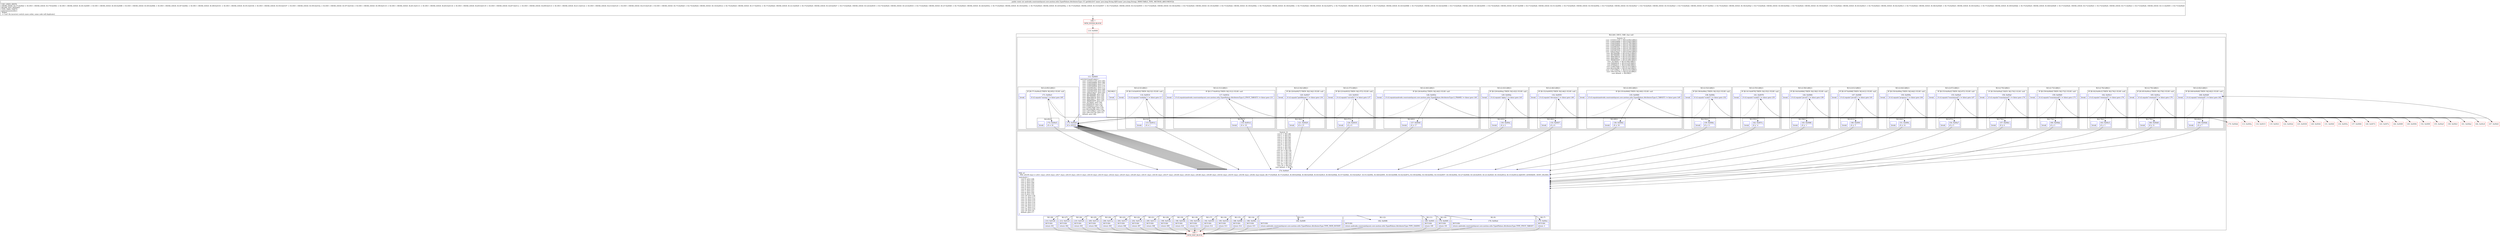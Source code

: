 digraph "CFG forandroidx.constraintlayout.core.motion.utils.TypedValues.AttributesType.\-CC.getId(Ljava\/lang\/String;)I" {
subgraph cluster_Region_407864376 {
label = "R(2:2|6) | DECL_VAR: char null\l";
node [shape=record,color=blue];
subgraph cluster_SwitchRegion_113181155 {
label = "Switch: 21
 case -1310311125 -> R(3:(2:85|1)|86|1)
 case -1249320806 -> R(3:(2:82|1)|86|1)
 case -1249320805 -> R(3:(2:79|1)|86|1)
 case -1249320804 -> R(3:(2:76|1)|86|1)
 case -1225497657 -> R(3:(2:73|1)|86|1)
 case -1225497656 -> R(3:(2:70|1)|86|1)
 case -1225497655 -> R(3:(2:67|1)|86|1)
 case -1001078227 -> R(3:(2:64|1)|86|1)
 case -987906986 -> R(3:(2:61|1)|86|1)
 case -987906985 -> R(3:(2:58|1)|86|1)
 case -908189618 -> R(3:(2:55|1)|86|1)
 case -908189617 -> R(3:(2:52|1)|86|1)
 case -880905839 -> R(3:(2:49|1)|86|1)
 case -4379043 -> R(3:(2:46|1)|86|1)
 case 92909918 -> R(3:(2:43|1)|86|1)
 case 97692013 -> R(3:(2:40|1)|86|1)
 case 579057826 -> R(3:(2:37|1)|86|1)
 case 803192288 -> R(3:(2:34|1)|86|1)
 case 1167159411 -> R(3:(2:31|1)|86|1)
 case 1941332754 -> R(3:(2:5|1)|86|1)
 case default -> R(2:86|1)";
node [shape=record,color=blue];
Node_111 [shape=record,label="{111\:\ 0x0005|switch(r2.hashCode()) \{\l    case \-1310311125: goto L83;\l    case \-1249320806: goto L80;\l    case \-1249320805: goto L77;\l    case \-1249320804: goto L74;\l    case \-1225497657: goto L71;\l    case \-1225497656: goto L68;\l    case \-1225497655: goto L65;\l    case \-1001078227: goto L62;\l    case \-987906986: goto L59;\l    case \-987906985: goto L56;\l    case \-908189618: goto L53;\l    case \-908189617: goto L50;\l    case \-880905839: goto L47;\l    case \-4379043: goto L44;\l    case 92909918: goto L41;\l    case 97692013: goto L38;\l    case 579057826: goto L35;\l    case 803192288: goto L32;\l    case 1167159411: goto L29;\l    case 1941332754: goto L3;\l    default: goto L86;\l\}\l}"];
subgraph cluster_Region_1642580054 {
label = "R(3:(2:85|1)|86|1)";
node [shape=record,color=blue];
subgraph cluster_IfRegion_769906534 {
label = "IF [B:171:0x00e3] THEN: R(2:85|1) ELSE: null";
node [shape=record,color=blue];
Node_171 [shape=record,label="{171\:\ 0x00e3|if (r2.equals(\"easing\") != false) goto L85\l}"];
subgraph cluster_Region_1889844847 {
label = "R(2:85|1)";
node [shape=record,color=blue];
Node_172 [shape=record,label="{172\:\ 0x00e5|r0 = 16\l}"];
Node_InsnContainer_296027408 [shape=record,label="{|break\l}"];
}
}
Node_173 [shape=record,label="{173\:\ 0x00e8|r0 = 65535\l}"];
Node_InsnContainer_1966030168 [shape=record,label="{|break\l}"];
}
subgraph cluster_Region_1914878564 {
label = "R(3:(2:82|1)|86|1)";
node [shape=record,color=blue];
subgraph cluster_IfRegion_190945799 {
label = "IF [B:168:0x00d9] THEN: R(2:82|1) ELSE: null";
node [shape=record,color=blue];
Node_168 [shape=record,label="{168\:\ 0x00d9|if (r2.equals(\"rotationX\") != false) goto L82\l}"];
subgraph cluster_Region_1844156857 {
label = "R(2:82|1)";
node [shape=record,color=blue];
Node_169 [shape=record,label="{169\:\ 0x00db|r0 = 7\l}"];
Node_InsnContainer_940193002 [shape=record,label="{|break\l}"];
}
}
Node_173 [shape=record,label="{173\:\ 0x00e8|r0 = 65535\l}"];
Node_InsnContainer_20851582 [shape=record,label="{|break\l}"];
}
subgraph cluster_Region_695020573 {
label = "R(3:(2:79|1)|86|1)";
node [shape=record,color=blue];
subgraph cluster_IfRegion_234296316 {
label = "IF [B:165:0x00ce] THEN: R(2:79|1) ELSE: null";
node [shape=record,color=blue];
Node_165 [shape=record,label="{165\:\ 0x00ce|if (r2.equals(\"rotationY\") != false) goto L79\l}"];
subgraph cluster_Region_578804299 {
label = "R(2:79|1)";
node [shape=record,color=blue];
Node_166 [shape=record,label="{166\:\ 0x00d0|r0 = 'b'\l}"];
Node_InsnContainer_180421095 [shape=record,label="{|break\l}"];
}
}
Node_173 [shape=record,label="{173\:\ 0x00e8|r0 = 65535\l}"];
Node_InsnContainer_1669716273 [shape=record,label="{|break\l}"];
}
subgraph cluster_Region_573303262 {
label = "R(3:(2:76|1)|86|1)";
node [shape=record,color=blue];
subgraph cluster_IfRegion_319843300 {
label = "IF [B:162:0x00c3] THEN: R(2:76|1) ELSE: null";
node [shape=record,color=blue];
Node_162 [shape=record,label="{162\:\ 0x00c3|if (r2.equals(\"rotationZ\") != false) goto L76\l}"];
subgraph cluster_Region_806546827 {
label = "R(2:76|1)";
node [shape=record,color=blue];
Node_163 [shape=record,label="{163\:\ 0x00c5|r0 = 't'\l}"];
Node_InsnContainer_651027081 [shape=record,label="{|break\l}"];
}
}
Node_173 [shape=record,label="{173\:\ 0x00e8|r0 = 65535\l}"];
Node_InsnContainer_612438414 [shape=record,label="{|break\l}"];
}
subgraph cluster_Region_2102472885 {
label = "R(3:(2:73|1)|86|1)";
node [shape=record,color=blue];
subgraph cluster_IfRegion_1770002558 {
label = "IF [B:159:0x00b9] THEN: R(2:73|1) ELSE: null";
node [shape=record,color=blue];
Node_159 [shape=record,label="{159\:\ 0x00b9|if (r2.equals(\"translationX\") != false) goto L73\l}"];
subgraph cluster_Region_1695578656 {
label = "R(2:73|1)";
node [shape=record,color=blue];
Node_160 [shape=record,label="{160\:\ 0x00bb|r0 = 3\l}"];
Node_InsnContainer_2044658145 [shape=record,label="{|break\l}"];
}
}
Node_173 [shape=record,label="{173\:\ 0x00e8|r0 = 65535\l}"];
Node_InsnContainer_810511865 [shape=record,label="{|break\l}"];
}
subgraph cluster_Region_449266913 {
label = "R(3:(2:70|1)|86|1)";
node [shape=record,color=blue];
subgraph cluster_IfRegion_485365535 {
label = "IF [B:156:0x00af] THEN: R(2:70|1) ELSE: null";
node [shape=record,color=blue];
Node_156 [shape=record,label="{156\:\ 0x00af|if (r2.equals(\"translationY\") != false) goto L70\l}"];
subgraph cluster_Region_1418133866 {
label = "R(2:70|1)";
node [shape=record,color=blue];
Node_157 [shape=record,label="{157\:\ 0x00b1|r0 = 4\l}"];
Node_InsnContainer_1967439636 [shape=record,label="{|break\l}"];
}
}
Node_173 [shape=record,label="{173\:\ 0x00e8|r0 = 65535\l}"];
Node_InsnContainer_1955952724 [shape=record,label="{|break\l}"];
}
subgraph cluster_Region_1510645344 {
label = "R(3:(2:67|1)|86|1)";
node [shape=record,color=blue];
subgraph cluster_IfRegion_1065280410 {
label = "IF [B:153:0x00a5] THEN: R(2:67|1) ELSE: null";
node [shape=record,color=blue];
Node_153 [shape=record,label="{153\:\ 0x00a5|if (r2.equals(\"translationZ\") != false) goto L67\l}"];
subgraph cluster_Region_150352947 {
label = "R(2:67|1)";
node [shape=record,color=blue];
Node_154 [shape=record,label="{154\:\ 0x00a7|r0 = 5\l}"];
Node_InsnContainer_1396989317 [shape=record,label="{|break\l}"];
}
}
Node_173 [shape=record,label="{173\:\ 0x00e8|r0 = 65535\l}"];
Node_InsnContainer_53015782 [shape=record,label="{|break\l}"];
}
subgraph cluster_Region_655550950 {
label = "R(3:(2:64|1)|86|1)";
node [shape=record,color=blue];
subgraph cluster_IfRegion_1545628431 {
label = "IF [B:150:0x009a] THEN: R(2:64|1) ELSE: null";
node [shape=record,color=blue];
Node_150 [shape=record,label="{150\:\ 0x009a|if (r2.equals(\"progress\") != false) goto L64\l}"];
subgraph cluster_Region_791674387 {
label = "R(2:64|1)";
node [shape=record,color=blue];
Node_151 [shape=record,label="{151\:\ 0x009c|r0 = 14\l}"];
Node_InsnContainer_344596770 [shape=record,label="{|break\l}"];
}
}
Node_173 [shape=record,label="{173\:\ 0x00e8|r0 = 65535\l}"];
Node_InsnContainer_1700003395 [shape=record,label="{|break\l}"];
}
subgraph cluster_Region_1404215593 {
label = "R(3:(2:61|1)|86|1)";
node [shape=record,color=blue];
subgraph cluster_IfRegion_555268555 {
label = "IF [B:147:0x008f] THEN: R(2:61|1) ELSE: null";
node [shape=record,color=blue];
Node_147 [shape=record,label="{147\:\ 0x008f|if (r2.equals(\"pivotX\") != false) goto L61\l}"];
subgraph cluster_Region_1225281708 {
label = "R(2:61|1)";
node [shape=record,color=blue];
Node_148 [shape=record,label="{148\:\ 0x0091|r0 = 'f'\l}"];
Node_InsnContainer_2126497524 [shape=record,label="{|break\l}"];
}
}
Node_173 [shape=record,label="{173\:\ 0x00e8|r0 = 65535\l}"];
Node_InsnContainer_997817136 [shape=record,label="{|break\l}"];
}
subgraph cluster_Region_1945241586 {
label = "R(3:(2:58|1)|86|1)";
node [shape=record,color=blue];
subgraph cluster_IfRegion_1092762618 {
label = "IF [B:144:0x0084] THEN: R(2:58|1) ELSE: null";
node [shape=record,color=blue];
Node_144 [shape=record,label="{144\:\ 0x0084|if (r2.equals(\"pivotY\") != false) goto L58\l}"];
subgraph cluster_Region_627606710 {
label = "R(2:58|1)";
node [shape=record,color=blue];
Node_145 [shape=record,label="{145\:\ 0x0086|r0 = 'r'\l}"];
Node_InsnContainer_630199540 [shape=record,label="{|break\l}"];
}
}
Node_173 [shape=record,label="{173\:\ 0x00e8|r0 = 65535\l}"];
Node_InsnContainer_630779604 [shape=record,label="{|break\l}"];
}
subgraph cluster_Region_2097512050 {
label = "R(3:(2:55|1)|86|1)";
node [shape=record,color=blue];
subgraph cluster_IfRegion_1439216044 {
label = "IF [B:141:0x0078] THEN: R(2:55|1) ELSE: null";
node [shape=record,color=blue];
Node_141 [shape=record,label="{141\:\ 0x0078|if (r2.equals(\"scaleX\") != false) goto L55\l}"];
subgraph cluster_Region_478571396 {
label = "R(2:55|1)";
node [shape=record,color=blue];
Node_142 [shape=record,label="{142\:\ 0x007a|r0 = 'n'\l}"];
Node_InsnContainer_98942212 [shape=record,label="{|break\l}"];
}
}
Node_173 [shape=record,label="{173\:\ 0x00e8|r0 = 65535\l}"];
Node_InsnContainer_553074424 [shape=record,label="{|break\l}"];
}
subgraph cluster_Region_1307108845 {
label = "R(3:(2:52|1)|86|1)";
node [shape=record,color=blue];
subgraph cluster_IfRegion_1123785340 {
label = "IF [B:138:0x006c] THEN: R(2:52|1) ELSE: null";
node [shape=record,color=blue];
Node_138 [shape=record,label="{138\:\ 0x006c|if (r2.equals(\"scaleY\") != false) goto L52\l}"];
subgraph cluster_Region_1284100449 {
label = "R(2:52|1)";
node [shape=record,color=blue];
Node_139 [shape=record,label="{139\:\ 0x006e|r0 = 11\l}"];
Node_InsnContainer_1378752094 [shape=record,label="{|break\l}"];
}
}
Node_173 [shape=record,label="{173\:\ 0x00e8|r0 = 65535\l}"];
Node_InsnContainer_2047577218 [shape=record,label="{|break\l}"];
}
subgraph cluster_Region_194363024 {
label = "R(3:(2:49|1)|86|1)";
node [shape=record,color=blue];
subgraph cluster_IfRegion_1670544837 {
label = "IF [B:135:0x0060] THEN: R(2:49|1) ELSE: null";
node [shape=record,color=blue];
Node_135 [shape=record,label="{135\:\ 0x0060|if (r2.equals(androidx.constraintlayout.core.motion.utils.TypedValues.AttributesType.S_TARGET) != false) goto L49\l}"];
subgraph cluster_Region_1192195436 {
label = "R(2:49|1)";
node [shape=record,color=blue];
Node_136 [shape=record,label="{136\:\ 0x0062|r0 = 18\l}"];
Node_InsnContainer_2107913137 [shape=record,label="{|break\l}"];
}
}
Node_173 [shape=record,label="{173\:\ 0x00e8|r0 = 65535\l}"];
Node_InsnContainer_1595561661 [shape=record,label="{|break\l}"];
}
subgraph cluster_Region_1748759943 {
label = "R(3:(2:46|1)|86|1)";
node [shape=record,color=blue];
subgraph cluster_IfRegion_2035531328 {
label = "IF [B:132:0x0055] THEN: R(2:46|1) ELSE: null";
node [shape=record,color=blue];
Node_132 [shape=record,label="{132\:\ 0x0055|if (r2.equals(\"elevation\") != false) goto L46\l}"];
subgraph cluster_Region_648221711 {
label = "R(2:46|1)";
node [shape=record,color=blue];
Node_133 [shape=record,label="{133\:\ 0x0057|r0 = 6\l}"];
Node_InsnContainer_157255930 [shape=record,label="{|break\l}"];
}
}
Node_173 [shape=record,label="{173\:\ 0x00e8|r0 = 65535\l}"];
Node_InsnContainer_1438260187 [shape=record,label="{|break\l}"];
}
subgraph cluster_Region_1042018332 {
label = "R(3:(2:43|1)|86|1)";
node [shape=record,color=blue];
subgraph cluster_IfRegion_1477967983 {
label = "IF [B:129:0x004a] THEN: R(2:43|1) ELSE: null";
node [shape=record,color=blue];
Node_129 [shape=record,label="{129\:\ 0x004a|if (r2.equals(\"alpha\") != false) goto L43\l}"];
subgraph cluster_Region_156664084 {
label = "R(2:43|1)";
node [shape=record,color=blue];
Node_130 [shape=record,label="{130\:\ 0x004c|r0 = 2\l}"];
Node_InsnContainer_1021121682 [shape=record,label="{|break\l}"];
}
}
Node_173 [shape=record,label="{173\:\ 0x00e8|r0 = 65535\l}"];
Node_InsnContainer_1236292523 [shape=record,label="{|break\l}"];
}
subgraph cluster_Region_886488511 {
label = "R(3:(2:40|1)|86|1)";
node [shape=record,color=blue];
subgraph cluster_IfRegion_1280441733 {
label = "IF [B:126:0x003e] THEN: R(2:40|1) ELSE: null";
node [shape=record,color=blue];
Node_126 [shape=record,label="{126\:\ 0x003e|if (r2.equals(androidx.constraintlayout.core.motion.utils.TypedValues.AttributesType.S_FRAME) != false) goto L40\l}"];
subgraph cluster_Region_198597510 {
label = "R(2:40|1)";
node [shape=record,color=blue];
Node_127 [shape=record,label="{127\:\ 0x0040|r0 = 17\l}"];
Node_InsnContainer_1423083288 [shape=record,label="{|break\l}"];
}
}
Node_173 [shape=record,label="{173\:\ 0x00e8|r0 = 65535\l}"];
Node_InsnContainer_8351892 [shape=record,label="{|break\l}"];
}
subgraph cluster_Region_311551115 {
label = "R(3:(2:37|1)|86|1)";
node [shape=record,color=blue];
subgraph cluster_IfRegion_1268336187 {
label = "IF [B:123:0x0033] THEN: R(2:37|1) ELSE: null";
node [shape=record,color=blue];
Node_123 [shape=record,label="{123\:\ 0x0033|if (r2.equals(\"curveFit\") != false) goto L37\l}"];
subgraph cluster_Region_936311685 {
label = "R(2:37|1)";
node [shape=record,color=blue];
Node_124 [shape=record,label="{124\:\ 0x0035|r0 = 0\l}"];
Node_InsnContainer_140977944 [shape=record,label="{|break\l}"];
}
}
Node_173 [shape=record,label="{173\:\ 0x00e8|r0 = 65535\l}"];
Node_InsnContainer_1213041483 [shape=record,label="{|break\l}"];
}
subgraph cluster_Region_624016531 {
label = "R(3:(2:34|1)|86|1)";
node [shape=record,color=blue];
subgraph cluster_IfRegion_869120262 {
label = "IF [B:120:0x0027] THEN: R(2:34|1) ELSE: null";
node [shape=record,color=blue];
Node_120 [shape=record,label="{120\:\ 0x0027|if (r2.equals(\"pathRotate\") != false) goto L34\l}"];
subgraph cluster_Region_166957599 {
label = "R(2:34|1)";
node [shape=record,color=blue];
Node_121 [shape=record,label="{121\:\ 0x0029|r0 = 15\l}"];
Node_InsnContainer_853842394 [shape=record,label="{|break\l}"];
}
}
Node_173 [shape=record,label="{173\:\ 0x00e8|r0 = 65535\l}"];
Node_InsnContainer_59385721 [shape=record,label="{|break\l}"];
}
subgraph cluster_Region_1145779001 {
label = "R(3:(2:31|1)|86|1)";
node [shape=record,color=blue];
subgraph cluster_IfRegion_658105232 {
label = "IF [B:117:0x001b] THEN: R(2:31|1) ELSE: null";
node [shape=record,color=blue];
Node_117 [shape=record,label="{117\:\ 0x001b|if (r2.equals(androidx.constraintlayout.core.motion.utils.TypedValues.AttributesType.S_PIVOT_TARGET) != false) goto L31\l}"];
subgraph cluster_Region_873524244 {
label = "R(2:31|1)";
node [shape=record,color=blue];
Node_118 [shape=record,label="{118\:\ 0x001d|r0 = 19\l}"];
Node_InsnContainer_2044886008 [shape=record,label="{|break\l}"];
}
}
Node_173 [shape=record,label="{173\:\ 0x00e8|r0 = 65535\l}"];
Node_InsnContainer_1876825943 [shape=record,label="{|break\l}"];
}
subgraph cluster_Region_1173443914 {
label = "R(3:(2:5|1)|86|1)";
node [shape=record,color=blue];
subgraph cluster_IfRegion_1027425338 {
label = "IF [B:114:0x0010] THEN: R(2:5|1) ELSE: null";
node [shape=record,color=blue];
Node_114 [shape=record,label="{114\:\ 0x0010|if (r2.equals(\"visibility\") != false) goto L5\l}"];
subgraph cluster_Region_220437371 {
label = "R(2:5|1)";
node [shape=record,color=blue];
Node_115 [shape=record,label="{115\:\ 0x0012|r0 = 1\l}"];
Node_InsnContainer_1433404782 [shape=record,label="{|break\l}"];
}
}
Node_173 [shape=record,label="{173\:\ 0x00e8|r0 = 65535\l}"];
Node_InsnContainer_1059555715 [shape=record,label="{|break\l}"];
}
subgraph cluster_Region_1490638019 {
label = "R(2:86|1)";
node [shape=record,color=blue];
Node_173 [shape=record,label="{173\:\ 0x00e8|r0 = 65535\l}"];
Node_InsnContainer_551306655 [shape=record,label="{|break\l}"];
}
}
subgraph cluster_SwitchRegion_1998051626 {
label = "Switch: 21
 case 0 -> R(1:28)
 case 1 -> R(1:27)
 case 2 -> R(1:26)
 case 3 -> R(1:25)
 case 4 -> R(1:24)
 case 5 -> R(1:23)
 case 6 -> R(1:22)
 case 7 -> R(1:21)
 case 8 -> R(1:20)
 case 9 -> R(1:19)
 case 10 -> R(1:18)
 case 11 -> R(1:17)
 case 12 -> R(1:16)
 case 13 -> R(1:15)
 case 14 -> R(1:14)
 case 15 -> R(1:13)
 case 16 -> R(1:12)
 case 17 -> R(1:11)
 case 18 -> R(1:10)
 case 19 -> R(1:9)
 case default -> R(1:7)";
node [shape=record,color=blue];
Node_174 [shape=record,label="{174\:\ 0x00e9|PHI: r0 \l  PHI: (r0v59 char) = (r0v1 char), (r0v4 char), (r0v7 char), (r0v10 char), (r0v13 char), (r0v16 char), (r0v19 char), (r0v22 char), (r0v25 char), (r0v28 char), (r0v31 char), (r0v34 char), (r0v37 char), (r0v40 char), (r0v43 char), (r0v46 char), (r0v49 char), (r0v52 char), (r0v55 char), (r0v58 char), (r0v82 char) binds: [B:173:0x00e8, B:172:0x00e5, B:169:0x00db, B:166:0x00d0, B:163:0x00c5, B:160:0x00bb, B:157:0x00b1, B:154:0x00a7, B:151:0x009c, B:148:0x0091, B:145:0x0086, B:142:0x007a, B:139:0x006e, B:136:0x0062, B:133:0x0057, B:130:0x004c, B:127:0x0040, B:124:0x0035, B:121:0x0029, B:118:0x001d, B:115:0x0012] A[DONT_GENERATE, DONT_INLINE]\l|switch(r0) \{\l    case 0: goto L28;\l    case 1: goto L27;\l    case 2: goto L26;\l    case 3: goto L25;\l    case 4: goto L24;\l    case 5: goto L23;\l    case 6: goto L22;\l    case 7: goto L21;\l    case 8: goto L20;\l    case 9: goto L19;\l    case 10: goto L18;\l    case 11: goto L17;\l    case 12: goto L16;\l    case 13: goto L15;\l    case 14: goto L14;\l    case 15: goto L13;\l    case 16: goto L12;\l    case 17: goto L11;\l    case 18: goto L10;\l    case 19: goto L9;\l    default: goto L7;\l\}\l}"];
subgraph cluster_Region_580516307 {
label = "R(1:28)";
node [shape=record,color=blue];
Node_214 [shape=record,label="{214\:\ 0x0126|RETURN\l|return 301\l}"];
}
subgraph cluster_Region_569448338 {
label = "R(1:27)";
node [shape=record,color=blue];
Node_212 [shape=record,label="{212\:\ 0x0123|RETURN\l|return 302\l}"];
}
subgraph cluster_Region_1665355406 {
label = "R(1:26)";
node [shape=record,color=blue];
Node_210 [shape=record,label="{210\:\ 0x0120|RETURN\l|return 303\l}"];
}
subgraph cluster_Region_710149445 {
label = "R(1:25)";
node [shape=record,color=blue];
Node_208 [shape=record,label="{208\:\ 0x011d|RETURN\l|return 304\l}"];
}
subgraph cluster_Region_1198405309 {
label = "R(1:24)";
node [shape=record,color=blue];
Node_206 [shape=record,label="{206\:\ 0x011a|RETURN\l|return 305\l}"];
}
subgraph cluster_Region_1846211653 {
label = "R(1:23)";
node [shape=record,color=blue];
Node_204 [shape=record,label="{204\:\ 0x0117|RETURN\l|return 306\l}"];
}
subgraph cluster_Region_398782516 {
label = "R(1:22)";
node [shape=record,color=blue];
Node_202 [shape=record,label="{202\:\ 0x0114|RETURN\l|return 307\l}"];
}
subgraph cluster_Region_489730468 {
label = "R(1:21)";
node [shape=record,color=blue];
Node_200 [shape=record,label="{200\:\ 0x0111|RETURN\l|return 308\l}"];
}
subgraph cluster_Region_735950689 {
label = "R(1:20)";
node [shape=record,color=blue];
Node_198 [shape=record,label="{198\:\ 0x010e|RETURN\l|return 309\l}"];
}
subgraph cluster_Region_307021443 {
label = "R(1:19)";
node [shape=record,color=blue];
Node_196 [shape=record,label="{196\:\ 0x010b|RETURN\l|return 310\l}"];
}
subgraph cluster_Region_582603182 {
label = "R(1:18)";
node [shape=record,color=blue];
Node_194 [shape=record,label="{194\:\ 0x0108|RETURN\l|return 311\l}"];
}
subgraph cluster_Region_983361996 {
label = "R(1:17)";
node [shape=record,color=blue];
Node_192 [shape=record,label="{192\:\ 0x0105|RETURN\l|return 312\l}"];
}
subgraph cluster_Region_2084321089 {
label = "R(1:16)";
node [shape=record,color=blue];
Node_190 [shape=record,label="{190\:\ 0x0102|RETURN\l|return 313\l}"];
}
subgraph cluster_Region_137399963 {
label = "R(1:15)";
node [shape=record,color=blue];
Node_188 [shape=record,label="{188\:\ 0x00ff|RETURN\l|return 314\l}"];
}
subgraph cluster_Region_1684540050 {
label = "R(1:14)";
node [shape=record,color=blue];
Node_186 [shape=record,label="{186\:\ 0x00fc|RETURN\l|return 315\l}"];
}
subgraph cluster_Region_963071322 {
label = "R(1:13)";
node [shape=record,color=blue];
Node_184 [shape=record,label="{184\:\ 0x00f9|RETURN\l|return androidx.constraintlayout.core.motion.utils.TypedValues.AttributesType.TYPE_PATH_ROTATE\l}"];
}
subgraph cluster_Region_620557064 {
label = "R(1:12)";
node [shape=record,color=blue];
Node_182 [shape=record,label="{182\:\ 0x00f6|RETURN\l|return androidx.constraintlayout.core.motion.utils.TypedValues.AttributesType.TYPE_EASING\l}"];
}
subgraph cluster_Region_682943834 {
label = "R(1:11)";
node [shape=record,color=blue];
Node_180 [shape=record,label="{180\:\ 0x00f3|RETURN\l|return 100\l}"];
}
subgraph cluster_Region_204228164 {
label = "R(1:10)";
node [shape=record,color=blue];
Node_178 [shape=record,label="{178\:\ 0x00f0|RETURN\l|return 101\l}"];
}
subgraph cluster_Region_253937414 {
label = "R(1:9)";
node [shape=record,color=blue];
Node_176 [shape=record,label="{176\:\ 0x00ed|RETURN\l|return androidx.constraintlayout.core.motion.utils.TypedValues.AttributesType.TYPE_PIVOT_TARGET\l}"];
}
subgraph cluster_Region_1283785049 {
label = "R(1:7)";
node [shape=record,color=blue];
Node_175 [shape=record,label="{175\:\ 0x00ec|RETURN\l|return \-1\l}"];
}
}
}
Node_108 [shape=record,color=red,label="{108\:\ ?|MTH_ENTER_BLOCK\l}"];
Node_110 [shape=record,color=red,label="{110\:\ 0x0000}"];
Node_113 [shape=record,color=red,label="{113\:\ 0x000a}"];
Node_109 [shape=record,color=red,label="{109\:\ ?|MTH_EXIT_BLOCK\l}"];
Node_116 [shape=record,color=red,label="{116\:\ 0x0015}"];
Node_119 [shape=record,color=red,label="{119\:\ 0x0021}"];
Node_122 [shape=record,color=red,label="{122\:\ 0x002d}"];
Node_125 [shape=record,color=red,label="{125\:\ 0x0038}"];
Node_128 [shape=record,color=red,label="{128\:\ 0x0044}"];
Node_131 [shape=record,color=red,label="{131\:\ 0x004f}"];
Node_134 [shape=record,color=red,label="{134\:\ 0x005a}"];
Node_137 [shape=record,color=red,label="{137\:\ 0x0066}"];
Node_140 [shape=record,color=red,label="{140\:\ 0x0072}"];
Node_143 [shape=record,color=red,label="{143\:\ 0x007e}"];
Node_146 [shape=record,color=red,label="{146\:\ 0x0089}"];
Node_149 [shape=record,color=red,label="{149\:\ 0x0094}"];
Node_152 [shape=record,color=red,label="{152\:\ 0x009f}"];
Node_155 [shape=record,color=red,label="{155\:\ 0x00a9}"];
Node_158 [shape=record,color=red,label="{158\:\ 0x00b3}"];
Node_161 [shape=record,color=red,label="{161\:\ 0x00bd}"];
Node_164 [shape=record,color=red,label="{164\:\ 0x00c8}"];
Node_167 [shape=record,color=red,label="{167\:\ 0x00d3}"];
Node_170 [shape=record,color=red,label="{170\:\ 0x00dd}"];
MethodNode[shape=record,label="{public static int androidx.constraintlayout.core.motion.utils.TypedValues.AttributesType.\-CC.getId((r2v0 'name' java.lang.String A[D('name' java.lang.String), IMMUTABLE_TYPE, METHOD_ARGUMENT]))  | USE_LINES_HINTS\lCROSS_EDGE: B:177:0x00ef \-\> B:109:?, CROSS_EDGE: B:179:0x00f2 \-\> B:109:?, CROSS_EDGE: B:181:0x00f5 \-\> B:109:?, CROSS_EDGE: B:183:0x00f8 \-\> B:109:?, CROSS_EDGE: B:185:0x00fb \-\> B:109:?, CROSS_EDGE: B:187:0x00fe \-\> B:109:?, CROSS_EDGE: B:189:0x0101 \-\> B:109:?, CROSS_EDGE: B:191:0x0104 \-\> B:109:?, CROSS_EDGE: B:193:0x0107 \-\> B:109:?, CROSS_EDGE: B:195:0x010a \-\> B:109:?, CROSS_EDGE: B:197:0x010d \-\> B:109:?, CROSS_EDGE: B:199:0x0110 \-\> B:109:?, CROSS_EDGE: B:201:0x0113 \-\> B:109:?, CROSS_EDGE: B:203:0x0116 \-\> B:109:?, CROSS_EDGE: B:205:0x0119 \-\> B:109:?, CROSS_EDGE: B:207:0x011c \-\> B:109:?, CROSS_EDGE: B:209:0x011f \-\> B:109:?, CROSS_EDGE: B:211:0x0122 \-\> B:109:?, CROSS_EDGE: B:213:0x0125 \-\> B:109:?, CROSS_EDGE: B:215:0x0128 \-\> B:109:?, CROSS_EDGE: B:173:0x00e8 \-\> B:174:0x00e9, CROSS_EDGE: B:118:0x001d \-\> B:174:0x00e9, CROSS_EDGE: B:117:0x001b \-\> B:173:0x00e8, CROSS_EDGE: B:121:0x0029 \-\> B:174:0x00e9, CROSS_EDGE: B:120:0x0027 \-\> B:173:0x00e8, CROSS_EDGE: B:124:0x0035 \-\> B:174:0x00e9, CROSS_EDGE: B:123:0x0033 \-\> B:173:0x00e8, CROSS_EDGE: B:127:0x0040 \-\> B:174:0x00e9, CROSS_EDGE: B:126:0x003e \-\> B:173:0x00e8, CROSS_EDGE: B:130:0x004c \-\> B:174:0x00e9, CROSS_EDGE: B:129:0x004a \-\> B:173:0x00e8, CROSS_EDGE: B:133:0x0057 \-\> B:174:0x00e9, CROSS_EDGE: B:132:0x0055 \-\> B:173:0x00e8, CROSS_EDGE: B:136:0x0062 \-\> B:174:0x00e9, CROSS_EDGE: B:135:0x0060 \-\> B:173:0x00e8, CROSS_EDGE: B:139:0x006e \-\> B:174:0x00e9, CROSS_EDGE: B:138:0x006c \-\> B:173:0x00e8, CROSS_EDGE: B:142:0x007a \-\> B:174:0x00e9, CROSS_EDGE: B:141:0x0078 \-\> B:173:0x00e8, CROSS_EDGE: B:145:0x0086 \-\> B:174:0x00e9, CROSS_EDGE: B:144:0x0084 \-\> B:173:0x00e8, CROSS_EDGE: B:148:0x0091 \-\> B:174:0x00e9, CROSS_EDGE: B:147:0x008f \-\> B:173:0x00e8, CROSS_EDGE: B:151:0x009c \-\> B:174:0x00e9, CROSS_EDGE: B:150:0x009a \-\> B:173:0x00e8, CROSS_EDGE: B:154:0x00a7 \-\> B:174:0x00e9, CROSS_EDGE: B:153:0x00a5 \-\> B:173:0x00e8, CROSS_EDGE: B:157:0x00b1 \-\> B:174:0x00e9, CROSS_EDGE: B:156:0x00af \-\> B:173:0x00e8, CROSS_EDGE: B:160:0x00bb \-\> B:174:0x00e9, CROSS_EDGE: B:159:0x00b9 \-\> B:173:0x00e8, CROSS_EDGE: B:163:0x00c5 \-\> B:174:0x00e9, CROSS_EDGE: B:162:0x00c3 \-\> B:173:0x00e8, CROSS_EDGE: B:166:0x00d0 \-\> B:174:0x00e9, CROSS_EDGE: B:165:0x00ce \-\> B:173:0x00e8, CROSS_EDGE: B:169:0x00db \-\> B:174:0x00e9, CROSS_EDGE: B:168:0x00d9 \-\> B:173:0x00e8, CROSS_EDGE: B:172:0x00e5 \-\> B:174:0x00e9, CROSS_EDGE: B:171:0x00e3 \-\> B:173:0x00e8, CROSS_EDGE: B:111:0x0005 \-\> B:173:0x00e8\lINLINE_NOT_NEEDED\lTYPE_VARS: EMPTY\lJadxCommentsAttr\{\l WARN: \l \-\> Can't fix incorrect switch cases order, some code will duplicate\}\l}"];
MethodNode -> Node_108;Node_111 -> Node_113;
Node_111 -> Node_116;
Node_111 -> Node_119;
Node_111 -> Node_122;
Node_111 -> Node_125;
Node_111 -> Node_128;
Node_111 -> Node_131;
Node_111 -> Node_134;
Node_111 -> Node_137;
Node_111 -> Node_140;
Node_111 -> Node_143;
Node_111 -> Node_146;
Node_111 -> Node_149;
Node_111 -> Node_152;
Node_111 -> Node_155;
Node_111 -> Node_158;
Node_111 -> Node_161;
Node_111 -> Node_164;
Node_111 -> Node_167;
Node_111 -> Node_170;
Node_111 -> Node_173;
Node_171 -> Node_172;
Node_171 -> Node_173[style=dashed];
Node_172 -> Node_174;
Node_173 -> Node_174;
Node_168 -> Node_169;
Node_168 -> Node_173[style=dashed];
Node_169 -> Node_174;
Node_173 -> Node_174;
Node_165 -> Node_166;
Node_165 -> Node_173[style=dashed];
Node_166 -> Node_174;
Node_173 -> Node_174;
Node_162 -> Node_163;
Node_162 -> Node_173[style=dashed];
Node_163 -> Node_174;
Node_173 -> Node_174;
Node_159 -> Node_160;
Node_159 -> Node_173[style=dashed];
Node_160 -> Node_174;
Node_173 -> Node_174;
Node_156 -> Node_157;
Node_156 -> Node_173[style=dashed];
Node_157 -> Node_174;
Node_173 -> Node_174;
Node_153 -> Node_154;
Node_153 -> Node_173[style=dashed];
Node_154 -> Node_174;
Node_173 -> Node_174;
Node_150 -> Node_151;
Node_150 -> Node_173[style=dashed];
Node_151 -> Node_174;
Node_173 -> Node_174;
Node_147 -> Node_148;
Node_147 -> Node_173[style=dashed];
Node_148 -> Node_174;
Node_173 -> Node_174;
Node_144 -> Node_145;
Node_144 -> Node_173[style=dashed];
Node_145 -> Node_174;
Node_173 -> Node_174;
Node_141 -> Node_142;
Node_141 -> Node_173[style=dashed];
Node_142 -> Node_174;
Node_173 -> Node_174;
Node_138 -> Node_139;
Node_138 -> Node_173[style=dashed];
Node_139 -> Node_174;
Node_173 -> Node_174;
Node_135 -> Node_136;
Node_135 -> Node_173[style=dashed];
Node_136 -> Node_174;
Node_173 -> Node_174;
Node_132 -> Node_133;
Node_132 -> Node_173[style=dashed];
Node_133 -> Node_174;
Node_173 -> Node_174;
Node_129 -> Node_130;
Node_129 -> Node_173[style=dashed];
Node_130 -> Node_174;
Node_173 -> Node_174;
Node_126 -> Node_127;
Node_126 -> Node_173[style=dashed];
Node_127 -> Node_174;
Node_173 -> Node_174;
Node_123 -> Node_124;
Node_123 -> Node_173[style=dashed];
Node_124 -> Node_174;
Node_173 -> Node_174;
Node_120 -> Node_121;
Node_120 -> Node_173[style=dashed];
Node_121 -> Node_174;
Node_173 -> Node_174;
Node_117 -> Node_118;
Node_117 -> Node_173[style=dashed];
Node_118 -> Node_174;
Node_173 -> Node_174;
Node_114 -> Node_115;
Node_114 -> Node_173[style=dashed];
Node_115 -> Node_174;
Node_173 -> Node_174;
Node_173 -> Node_174;
Node_174 -> Node_175;
Node_174 -> Node_176;
Node_174 -> Node_178;
Node_174 -> Node_180;
Node_174 -> Node_182;
Node_174 -> Node_184;
Node_174 -> Node_186;
Node_174 -> Node_188;
Node_174 -> Node_190;
Node_174 -> Node_192;
Node_174 -> Node_194;
Node_174 -> Node_196;
Node_174 -> Node_198;
Node_174 -> Node_200;
Node_174 -> Node_202;
Node_174 -> Node_204;
Node_174 -> Node_206;
Node_174 -> Node_208;
Node_174 -> Node_210;
Node_174 -> Node_212;
Node_174 -> Node_214;
Node_214 -> Node_109;
Node_212 -> Node_109;
Node_210 -> Node_109;
Node_208 -> Node_109;
Node_206 -> Node_109;
Node_204 -> Node_109;
Node_202 -> Node_109;
Node_200 -> Node_109;
Node_198 -> Node_109;
Node_196 -> Node_109;
Node_194 -> Node_109;
Node_192 -> Node_109;
Node_190 -> Node_109;
Node_188 -> Node_109;
Node_186 -> Node_109;
Node_184 -> Node_109;
Node_182 -> Node_109;
Node_180 -> Node_109;
Node_178 -> Node_109;
Node_176 -> Node_109;
Node_175 -> Node_109;
Node_108 -> Node_110;
Node_110 -> Node_111;
Node_113 -> Node_114;
Node_116 -> Node_117;
Node_119 -> Node_120;
Node_122 -> Node_123;
Node_125 -> Node_126;
Node_128 -> Node_129;
Node_131 -> Node_132;
Node_134 -> Node_135;
Node_137 -> Node_138;
Node_140 -> Node_141;
Node_143 -> Node_144;
Node_146 -> Node_147;
Node_149 -> Node_150;
Node_152 -> Node_153;
Node_155 -> Node_156;
Node_158 -> Node_159;
Node_161 -> Node_162;
Node_164 -> Node_165;
Node_167 -> Node_168;
Node_170 -> Node_171;
}

